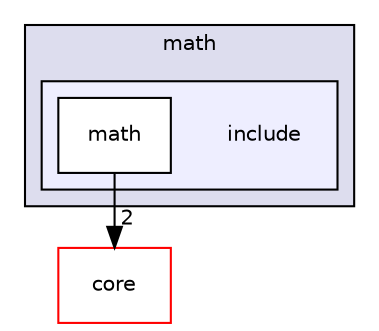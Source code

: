 digraph "NANA/modules/math/include" {
  compound=true
  node [ fontsize="10", fontname="Helvetica"];
  edge [ labelfontsize="10", labelfontname="Helvetica"];
  subgraph clusterdir_b4523354886b5a0c83c88c960c3f222a {
    graph [ bgcolor="#ddddee", pencolor="black", label="math" fontname="Helvetica", fontsize="10", URL="dir_b4523354886b5a0c83c88c960c3f222a.html"]
  subgraph clusterdir_ae521b40900f65e001f9918ef6cf05b7 {
    graph [ bgcolor="#eeeeff", pencolor="black", label="" URL="dir_ae521b40900f65e001f9918ef6cf05b7.html"];
    dir_ae521b40900f65e001f9918ef6cf05b7 [shape=plaintext label="include"];
  dir_25e37a84575eb2688a125a02ece6c264 [shape=box label="math" fillcolor="white" style="filled" URL="dir_25e37a84575eb2688a125a02ece6c264.html"];
  }
  }
  dir_c3e203e05606b384f5fc9d03652c3ac7 [shape=box label="core" fillcolor="white" style="filled" color="red" URL="dir_c3e203e05606b384f5fc9d03652c3ac7.html"];
  dir_25e37a84575eb2688a125a02ece6c264->dir_c3e203e05606b384f5fc9d03652c3ac7 [headlabel="2", labeldistance=1.5 headhref="dir_000015_000006.html"];
}
